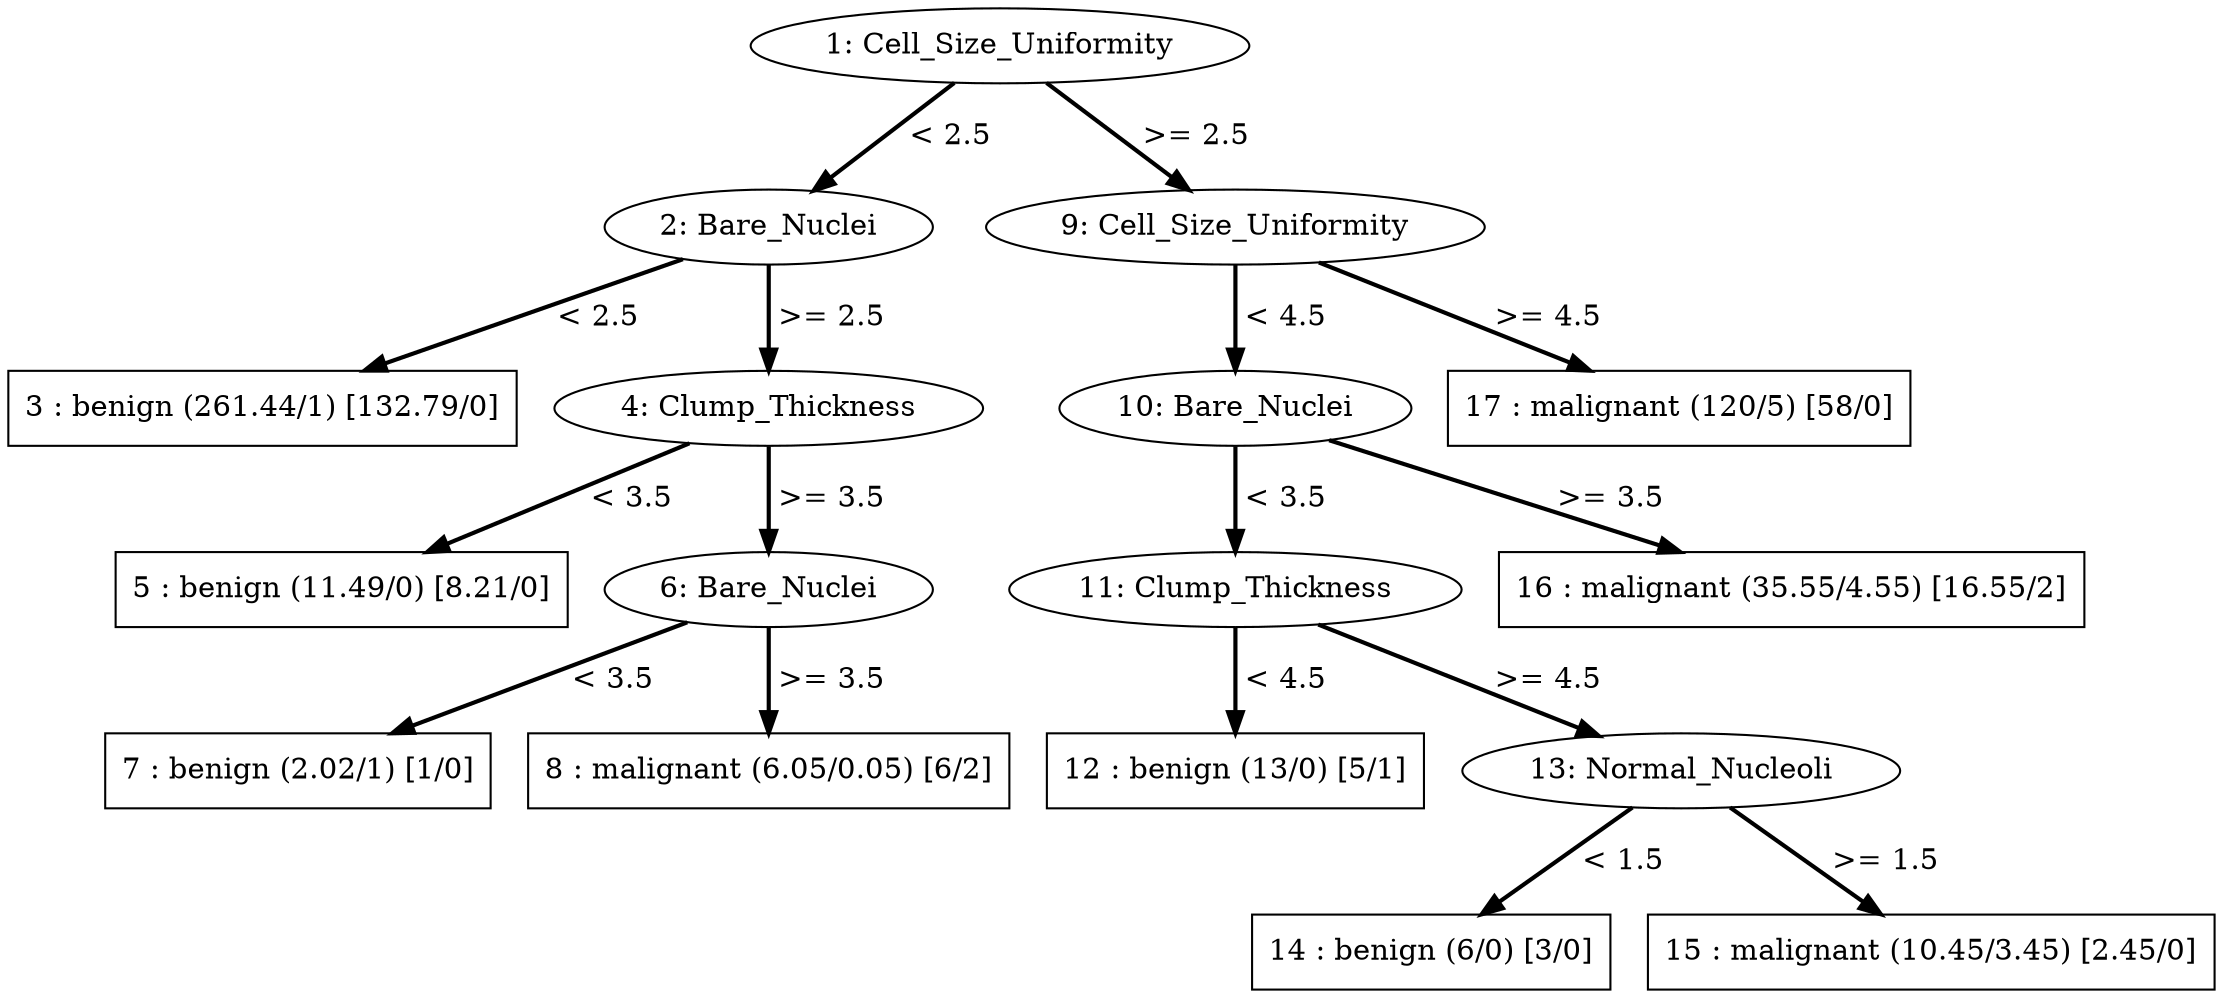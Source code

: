 digraph Tree {
edge [style=bold]
N7506e922 [label="1: Cell_Size_Uniformity"]
N7506e922->N4ee285c6 [label=" < 2.5"]
N4ee285c6 [label="2: Bare_Nuclei"]
N4ee285c6->N593634ad [label=" < 2.5"]
N593634ad [label="3 : benign (261.44/1) [132.79/0]"shape=box]
N4ee285c6->N20fa23c1 [label=" >= 2.5"]
N20fa23c1 [label="4: Clump_Thickness"]
N20fa23c1->N3581c5f3 [label=" < 3.5"]
N3581c5f3 [label="5 : benign (11.49/0) [8.21/0]"shape=box]
N20fa23c1->N6aa8ceb6 [label=" >= 3.5"]
N6aa8ceb6 [label="6: Bare_Nuclei"]
N6aa8ceb6->N2530c12 [label=" < 3.5"]
N2530c12 [label="7 : benign (2.02/1) [1/0]"shape=box]
N6aa8ceb6->N73c6c3b2 [label=" >= 3.5"]
N73c6c3b2 [label="8 : malignant (6.05/0.05) [6/2]"shape=box]
N7506e922->N48533e64 [label=" >= 2.5"]
N48533e64 [label="9: Cell_Size_Uniformity"]
N48533e64->N64a294a6 [label=" < 4.5"]
N64a294a6 [label="10: Bare_Nuclei"]
N64a294a6->N7e0b37bc [label=" < 3.5"]
N7e0b37bc [label="11: Clump_Thickness"]
N7e0b37bc->N3b95a09c [label=" < 4.5"]
N3b95a09c [label="12 : benign (13/0) [5/1]"shape=box]
N7e0b37bc->N6ae40994 [label=" >= 4.5"]
N6ae40994 [label="13: Normal_Nucleoli"]
N6ae40994->N1a93a7ca [label=" < 1.5"]
N1a93a7ca [label="14 : benign (6/0) [3/0]"shape=box]
N6ae40994->N3d82c5f3 [label=" >= 1.5"]
N3d82c5f3 [label="15 : malignant (10.45/3.45) [2.45/0]"shape=box]
N64a294a6->N2b05039f [label=" >= 3.5"]
N2b05039f [label="16 : malignant (35.55/4.55) [16.55/2]"shape=box]
N48533e64->N61e717c2 [label=" >= 4.5"]
N61e717c2 [label="17 : malignant (120/5) [58/0]"shape=box]

}

